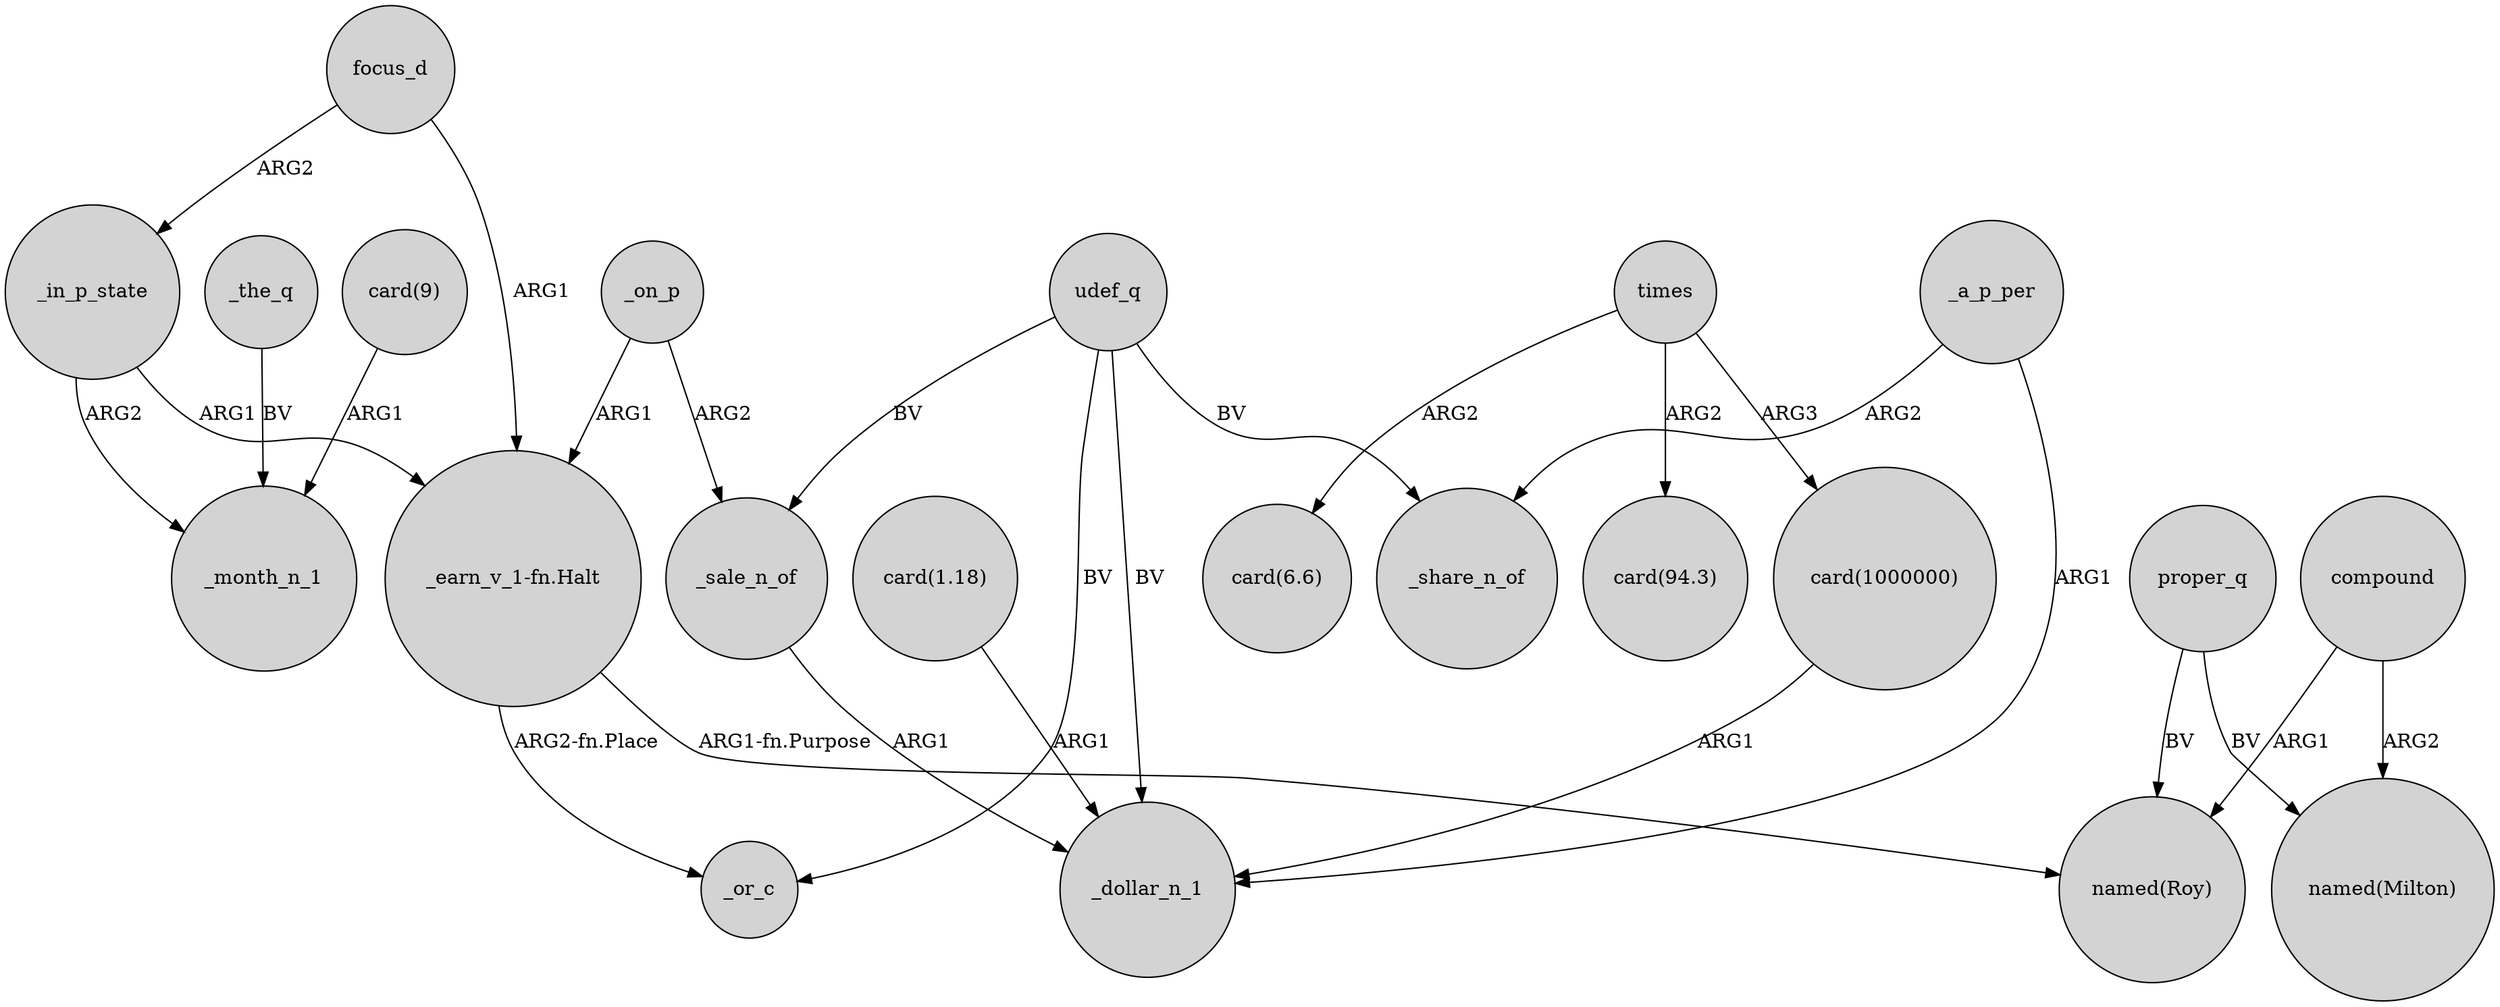 digraph {
	node [shape=circle style=filled]
	focus_d -> _in_p_state [label=ARG2]
	times -> "card(6.6)" [label=ARG2]
	"card(1.18)" -> _dollar_n_1 [label=ARG1]
	_on_p -> _sale_n_of [label=ARG2]
	proper_q -> "named(Milton)" [label=BV]
	_the_q -> _month_n_1 [label=BV]
	focus_d -> "_earn_v_1-fn.Halt" [label=ARG1]
	times -> "card(1000000)" [label=ARG3]
	_on_p -> "_earn_v_1-fn.Halt" [label=ARG1]
	udef_q -> _sale_n_of [label=BV]
	udef_q -> _or_c [label=BV]
	_a_p_per -> _share_n_of [label=ARG2]
	udef_q -> _share_n_of [label=BV]
	proper_q -> "named(Roy)" [label=BV]
	udef_q -> _dollar_n_1 [label=BV]
	"card(1000000)" -> _dollar_n_1 [label=ARG1]
	_a_p_per -> _dollar_n_1 [label=ARG1]
	"_earn_v_1-fn.Halt" -> _or_c [label="ARG2-fn.Place"]
	_in_p_state -> _month_n_1 [label=ARG2]
	compound -> "named(Milton)" [label=ARG2]
	compound -> "named(Roy)" [label=ARG1]
	"card(9)" -> _month_n_1 [label=ARG1]
	times -> "card(94.3)" [label=ARG2]
	"_earn_v_1-fn.Halt" -> "named(Roy)" [label="ARG1-fn.Purpose"]
	_sale_n_of -> _dollar_n_1 [label=ARG1]
	_in_p_state -> "_earn_v_1-fn.Halt" [label=ARG1]
}
